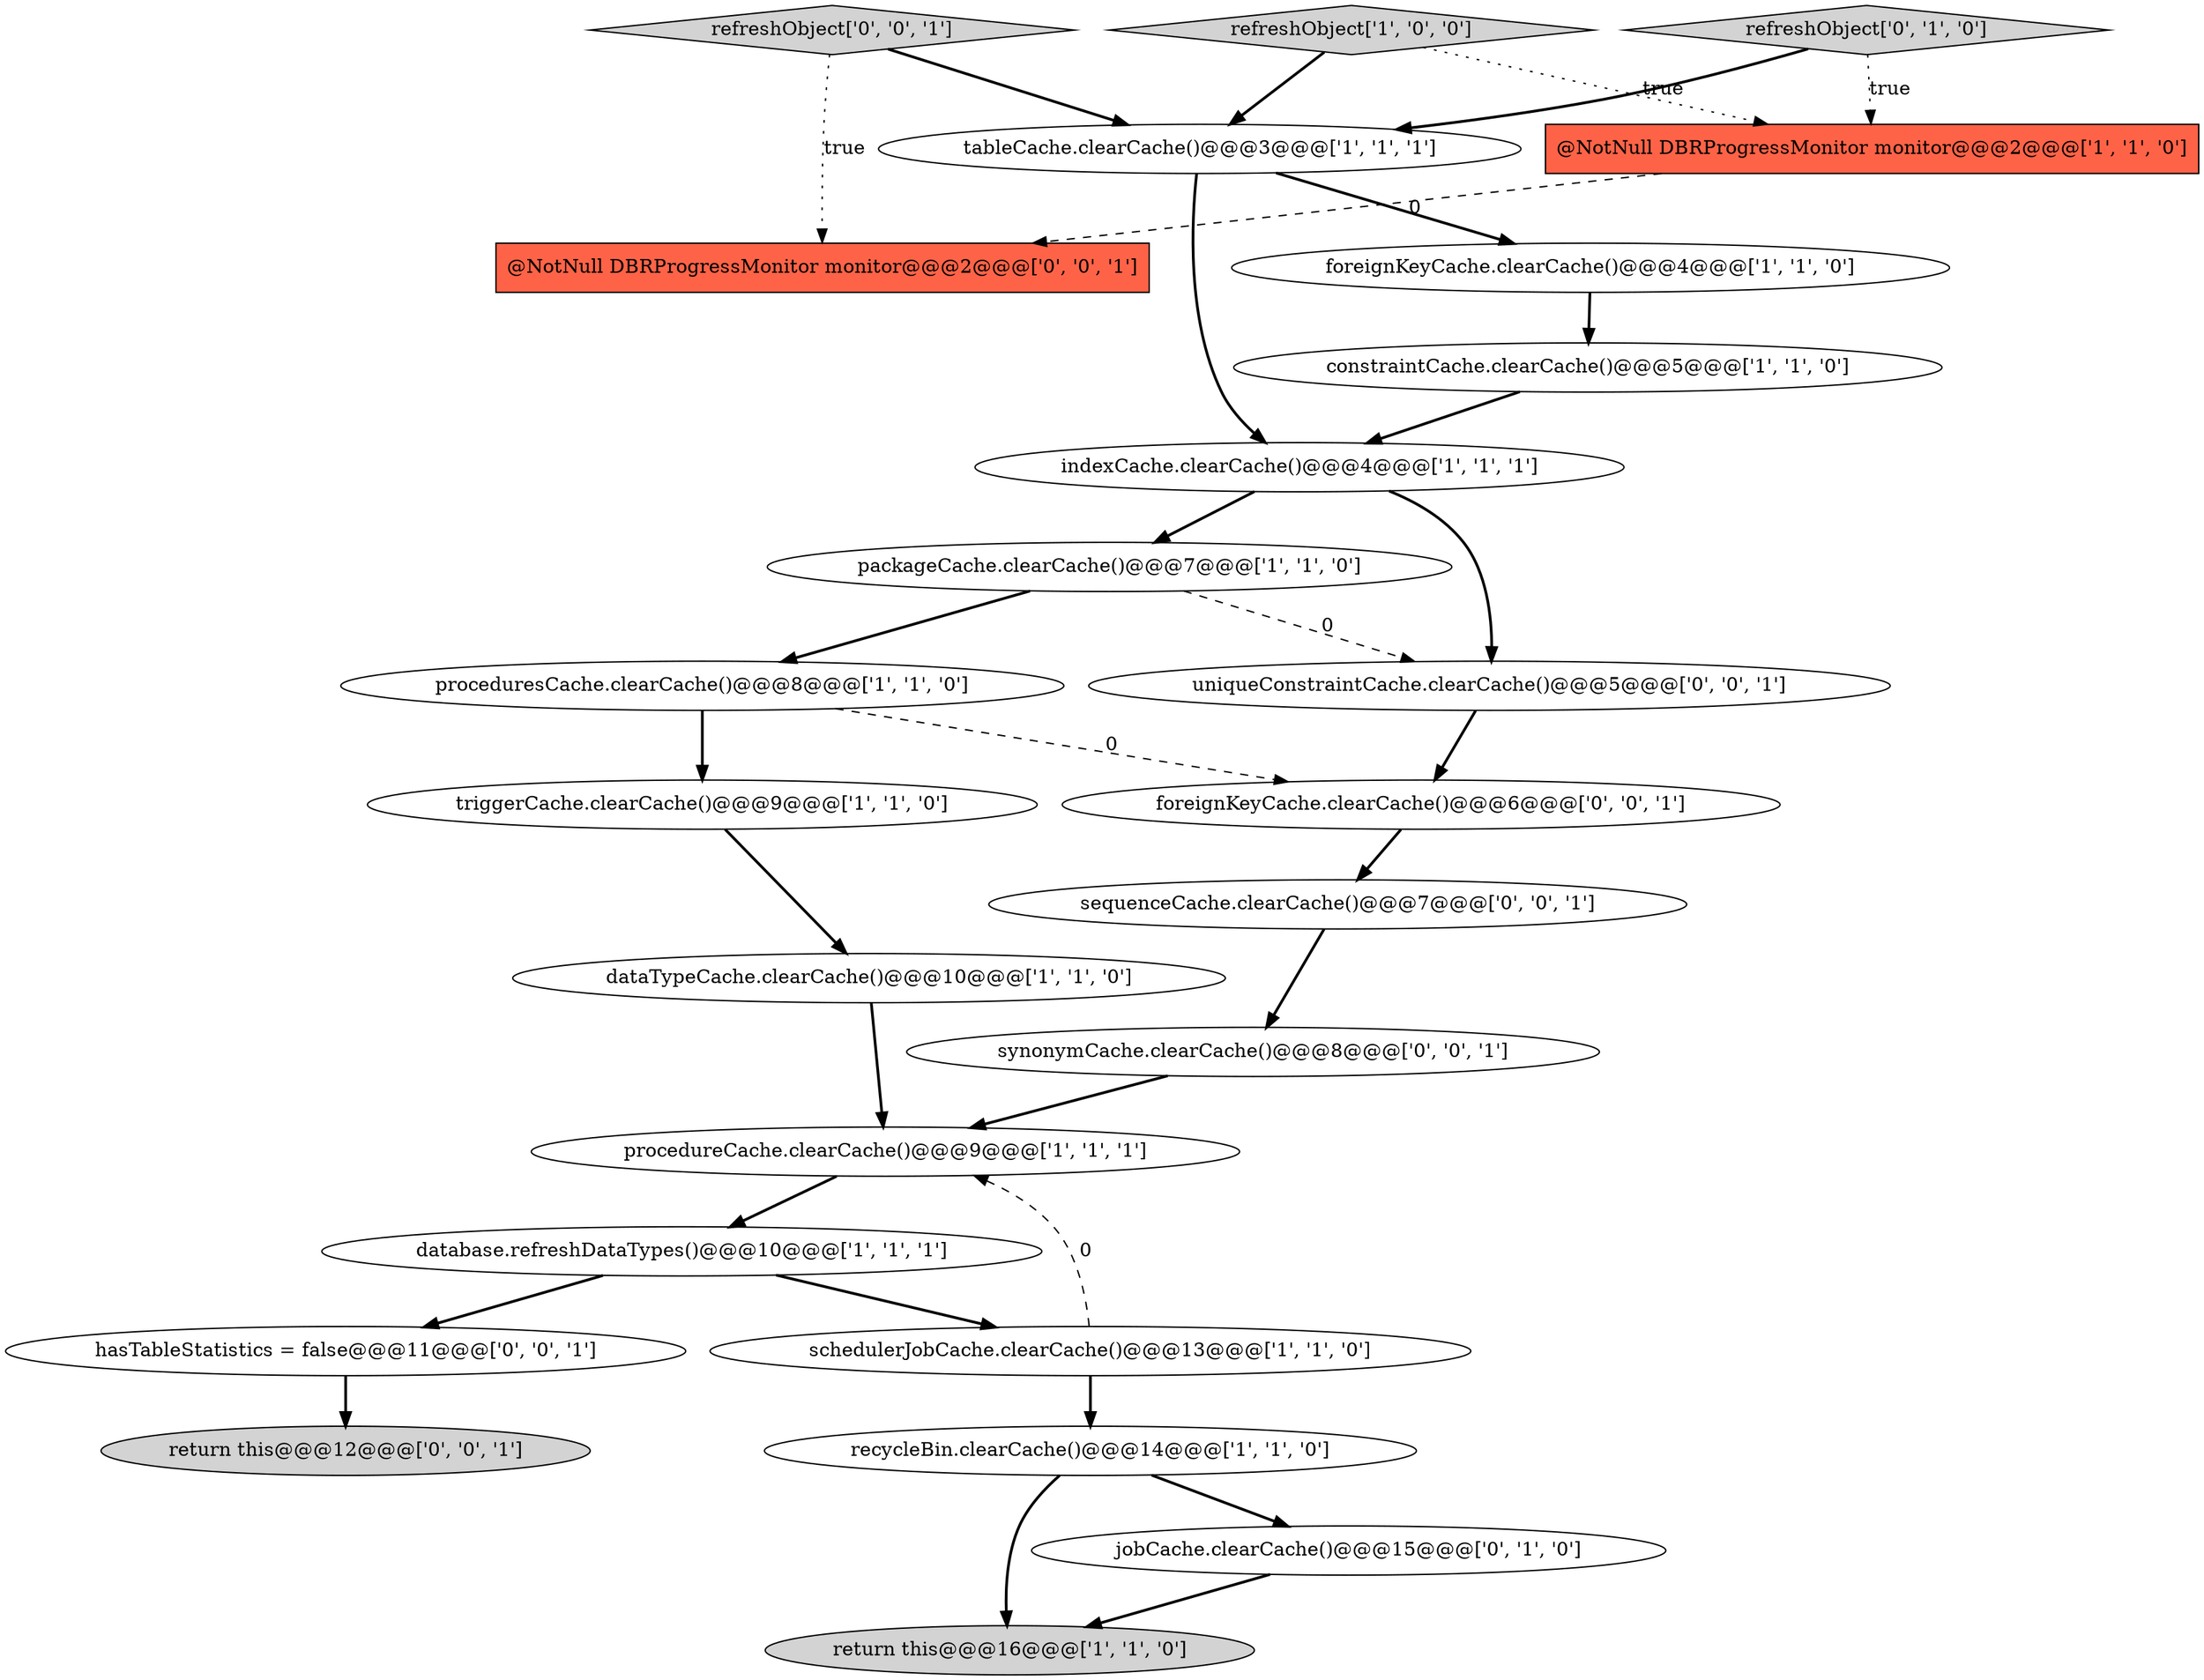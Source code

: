 digraph {
17 [style = filled, label = "sequenceCache.clearCache()@@@7@@@['0', '0', '1']", fillcolor = white, shape = ellipse image = "AAA0AAABBB3BBB"];
4 [style = filled, label = "constraintCache.clearCache()@@@5@@@['1', '1', '0']", fillcolor = white, shape = ellipse image = "AAA0AAABBB1BBB"];
21 [style = filled, label = "foreignKeyCache.clearCache()@@@6@@@['0', '0', '1']", fillcolor = white, shape = ellipse image = "AAA0AAABBB3BBB"];
13 [style = filled, label = "indexCache.clearCache()@@@4@@@['1', '1', '1']", fillcolor = white, shape = ellipse image = "AAA0AAABBB1BBB"];
3 [style = filled, label = "recycleBin.clearCache()@@@14@@@['1', '1', '0']", fillcolor = white, shape = ellipse image = "AAA0AAABBB1BBB"];
0 [style = filled, label = "packageCache.clearCache()@@@7@@@['1', '1', '0']", fillcolor = white, shape = ellipse image = "AAA0AAABBB1BBB"];
2 [style = filled, label = "procedureCache.clearCache()@@@9@@@['1', '1', '1']", fillcolor = white, shape = ellipse image = "AAA0AAABBB1BBB"];
14 [style = filled, label = "tableCache.clearCache()@@@3@@@['1', '1', '1']", fillcolor = white, shape = ellipse image = "AAA0AAABBB1BBB"];
19 [style = filled, label = "return this@@@12@@@['0', '0', '1']", fillcolor = lightgray, shape = ellipse image = "AAA0AAABBB3BBB"];
20 [style = filled, label = "@NotNull DBRProgressMonitor monitor@@@2@@@['0', '0', '1']", fillcolor = tomato, shape = box image = "AAA0AAABBB3BBB"];
5 [style = filled, label = "refreshObject['1', '0', '0']", fillcolor = lightgray, shape = diamond image = "AAA0AAABBB1BBB"];
12 [style = filled, label = "proceduresCache.clearCache()@@@8@@@['1', '1', '0']", fillcolor = white, shape = ellipse image = "AAA0AAABBB1BBB"];
1 [style = filled, label = "@NotNull DBRProgressMonitor monitor@@@2@@@['1', '1', '0']", fillcolor = tomato, shape = box image = "AAA0AAABBB1BBB"];
8 [style = filled, label = "return this@@@16@@@['1', '1', '0']", fillcolor = lightgray, shape = ellipse image = "AAA0AAABBB1BBB"];
11 [style = filled, label = "database.refreshDataTypes()@@@10@@@['1', '1', '1']", fillcolor = white, shape = ellipse image = "AAA0AAABBB1BBB"];
16 [style = filled, label = "refreshObject['0', '1', '0']", fillcolor = lightgray, shape = diamond image = "AAA0AAABBB2BBB"];
10 [style = filled, label = "schedulerJobCache.clearCache()@@@13@@@['1', '1', '0']", fillcolor = white, shape = ellipse image = "AAA0AAABBB1BBB"];
6 [style = filled, label = "triggerCache.clearCache()@@@9@@@['1', '1', '0']", fillcolor = white, shape = ellipse image = "AAA0AAABBB1BBB"];
7 [style = filled, label = "dataTypeCache.clearCache()@@@10@@@['1', '1', '0']", fillcolor = white, shape = ellipse image = "AAA0AAABBB1BBB"];
9 [style = filled, label = "foreignKeyCache.clearCache()@@@4@@@['1', '1', '0']", fillcolor = white, shape = ellipse image = "AAA0AAABBB1BBB"];
23 [style = filled, label = "hasTableStatistics = false@@@11@@@['0', '0', '1']", fillcolor = white, shape = ellipse image = "AAA0AAABBB3BBB"];
24 [style = filled, label = "refreshObject['0', '0', '1']", fillcolor = lightgray, shape = diamond image = "AAA0AAABBB3BBB"];
18 [style = filled, label = "uniqueConstraintCache.clearCache()@@@5@@@['0', '0', '1']", fillcolor = white, shape = ellipse image = "AAA0AAABBB3BBB"];
22 [style = filled, label = "synonymCache.clearCache()@@@8@@@['0', '0', '1']", fillcolor = white, shape = ellipse image = "AAA0AAABBB3BBB"];
15 [style = filled, label = "jobCache.clearCache()@@@15@@@['0', '1', '0']", fillcolor = white, shape = ellipse image = "AAA1AAABBB2BBB"];
22->2 [style = bold, label=""];
5->14 [style = bold, label=""];
23->19 [style = bold, label=""];
9->4 [style = bold, label=""];
10->2 [style = dashed, label="0"];
13->0 [style = bold, label=""];
2->11 [style = bold, label=""];
24->20 [style = dotted, label="true"];
1->20 [style = dashed, label="0"];
21->17 [style = bold, label=""];
14->13 [style = bold, label=""];
14->9 [style = bold, label=""];
16->1 [style = dotted, label="true"];
13->18 [style = bold, label=""];
10->3 [style = bold, label=""];
12->21 [style = dashed, label="0"];
11->10 [style = bold, label=""];
0->12 [style = bold, label=""];
16->14 [style = bold, label=""];
11->23 [style = bold, label=""];
3->8 [style = bold, label=""];
3->15 [style = bold, label=""];
18->21 [style = bold, label=""];
4->13 [style = bold, label=""];
17->22 [style = bold, label=""];
5->1 [style = dotted, label="true"];
6->7 [style = bold, label=""];
24->14 [style = bold, label=""];
15->8 [style = bold, label=""];
0->18 [style = dashed, label="0"];
12->6 [style = bold, label=""];
7->2 [style = bold, label=""];
}
